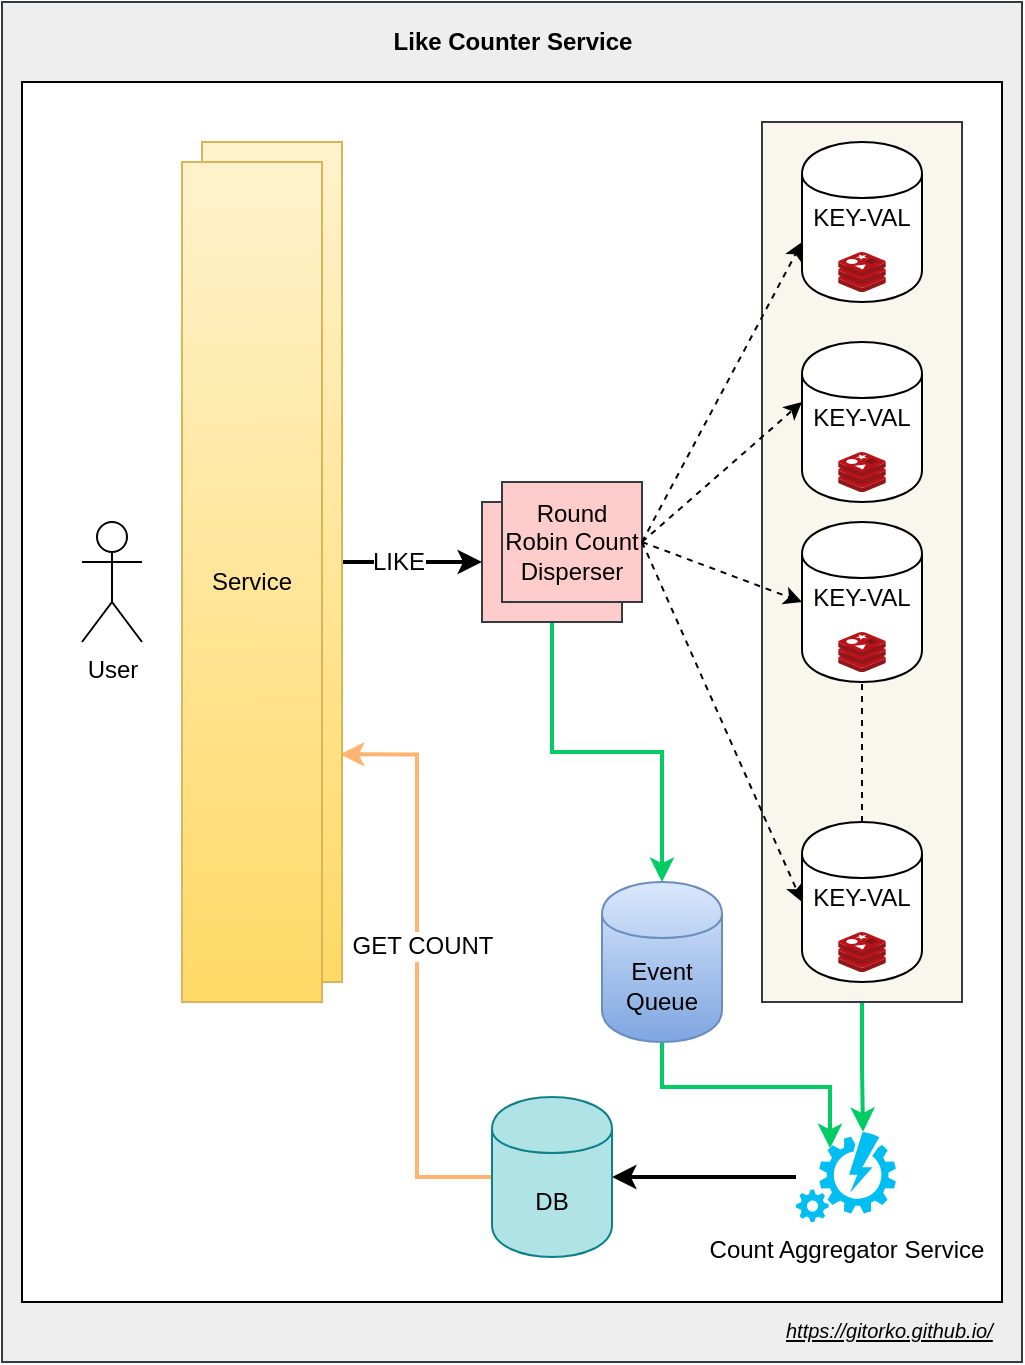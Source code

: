 <mxfile version="12.6.5" type="device"><diagram id="DrA5PquCs80kaGM3D-1s" name="Page-1"><mxGraphModel dx="1606" dy="2052" grid="1" gridSize="10" guides="1" tooltips="1" connect="1" arrows="1" fold="1" page="1" pageScale="1" pageWidth="500" pageHeight="1200" math="0" shadow="0"><root><mxCell id="0"/><mxCell id="1" parent="0"/><mxCell id="etvL9J5SQtRsxApmEyAv-33" value="" style="rounded=0;whiteSpace=wrap;html=1;fillColor=#eeeeee;strokeColor=#36393d;" parent="1" vertex="1"><mxGeometry x="-60" y="-60" width="510" height="680" as="geometry"/></mxCell><mxCell id="etvL9J5SQtRsxApmEyAv-32" value="" style="rounded=0;whiteSpace=wrap;html=1;" parent="1" vertex="1"><mxGeometry x="-50" y="-20" width="490" height="610" as="geometry"/></mxCell><mxCell id="jKXSTZnEmVuDdH75RjJ8-37" style="edgeStyle=orthogonalEdgeStyle;rounded=0;orthogonalLoop=1;jettySize=auto;html=1;exitX=0.5;exitY=1;exitDx=0;exitDy=0;entryX=0.67;entryY=0;entryDx=0;entryDy=0;entryPerimeter=0;startArrow=none;startFill=0;endArrow=classic;endFill=1;strokeColor=#00CC66;strokeWidth=2;" edge="1" parent="1" source="etvL9J5SQtRsxApmEyAv-12" target="etvL9J5SQtRsxApmEyAv-4"><mxGeometry relative="1" as="geometry"/></mxCell><mxCell id="etvL9J5SQtRsxApmEyAv-12" value="" style="rounded=0;whiteSpace=wrap;html=1;fillColor=#f9f7ed;strokeColor=#36393d;" parent="1" vertex="1"><mxGeometry x="320" width="100" height="440" as="geometry"/></mxCell><mxCell id="etvL9J5SQtRsxApmEyAv-3" value="User" style="shape=umlActor;verticalLabelPosition=bottom;labelBackgroundColor=#ffffff;verticalAlign=top;html=1;outlineConnect=0;" parent="1" vertex="1"><mxGeometry x="-20" y="200" width="30" height="60" as="geometry"/></mxCell><mxCell id="jKXSTZnEmVuDdH75RjJ8-28" style="edgeStyle=orthogonalEdgeStyle;rounded=0;orthogonalLoop=1;jettySize=auto;html=1;startArrow=none;startFill=0;endArrow=classic;endFill=1;strokeColor=#000000;strokeWidth=2;" edge="1" parent="1" source="etvL9J5SQtRsxApmEyAv-4" target="jKXSTZnEmVuDdH75RjJ8-21"><mxGeometry relative="1" as="geometry"/></mxCell><mxCell id="etvL9J5SQtRsxApmEyAv-4" value="Count Aggregator Service" style="verticalLabelPosition=bottom;html=1;verticalAlign=top;align=center;strokeColor=none;fillColor=#00BEF2;shape=mxgraph.azure.automation;pointerEvents=1;" parent="1" vertex="1"><mxGeometry x="337" y="505" width="50" height="45" as="geometry"/></mxCell><mxCell id="jKXSTZnEmVuDdH75RjJ8-26" style="edgeStyle=orthogonalEdgeStyle;rounded=0;orthogonalLoop=1;jettySize=auto;html=1;startArrow=none;startFill=0;endArrow=classic;endFill=1;strokeColor=#00CC66;strokeWidth=2;" edge="1" parent="1" source="etvL9J5SQtRsxApmEyAv-10" target="jKXSTZnEmVuDdH75RjJ8-22"><mxGeometry relative="1" as="geometry"/></mxCell><mxCell id="etvL9J5SQtRsxApmEyAv-10" value="" style="rounded=0;whiteSpace=wrap;html=1;fillColor=#ffcccc;strokeColor=#36393d;" parent="1" vertex="1"><mxGeometry x="180" y="190" width="70" height="60" as="geometry"/></mxCell><mxCell id="etvL9J5SQtRsxApmEyAv-17" value="" style="endArrow=none;dashed=1;html=1;entryX=0.5;entryY=1;entryDx=0;entryDy=0;exitX=0.5;exitY=0;exitDx=0;exitDy=0;" parent="1" edge="1"><mxGeometry width="50" height="50" relative="1" as="geometry"><mxPoint x="370" y="350" as="sourcePoint"/><mxPoint x="370" y="275" as="targetPoint"/></mxGeometry></mxCell><mxCell id="jKXSTZnEmVuDdH75RjJ8-18" style="edgeStyle=orthogonalEdgeStyle;rounded=0;orthogonalLoop=1;jettySize=auto;html=1;exitX=1;exitY=0.5;exitDx=0;exitDy=0;entryX=0;entryY=0.5;entryDx=0;entryDy=0;startArrow=none;startFill=0;endArrow=classic;endFill=1;strokeWidth=2;" edge="1" parent="1" source="etvL9J5SQtRsxApmEyAv-18" target="etvL9J5SQtRsxApmEyAv-10"><mxGeometry relative="1" as="geometry"/></mxCell><mxCell id="jKXSTZnEmVuDdH75RjJ8-24" value="LIKE" style="text;html=1;align=center;verticalAlign=middle;resizable=0;points=[];labelBackgroundColor=#ffffff;" vertex="1" connectable="0" parent="jKXSTZnEmVuDdH75RjJ8-18"><mxGeometry x="-0.2" relative="1" as="geometry"><mxPoint as="offset"/></mxGeometry></mxCell><mxCell id="jKXSTZnEmVuDdH75RjJ8-34" style="edgeStyle=orthogonalEdgeStyle;rounded=0;orthogonalLoop=1;jettySize=auto;html=1;entryX=0;entryY=0.5;entryDx=0;entryDy=0;startArrow=classic;startFill=1;endArrow=none;endFill=0;strokeColor=#FFB570;strokeWidth=2;exitX=0.986;exitY=0.729;exitDx=0;exitDy=0;exitPerimeter=0;" edge="1" parent="1" source="etvL9J5SQtRsxApmEyAv-18" target="jKXSTZnEmVuDdH75RjJ8-21"><mxGeometry relative="1" as="geometry"/></mxCell><mxCell id="jKXSTZnEmVuDdH75RjJ8-35" value="GET COUNT" style="text;html=1;align=center;verticalAlign=middle;resizable=0;points=[];labelBackgroundColor=#ffffff;" vertex="1" connectable="0" parent="jKXSTZnEmVuDdH75RjJ8-34"><mxGeometry x="-0.065" y="2" relative="1" as="geometry"><mxPoint as="offset"/></mxGeometry></mxCell><mxCell id="etvL9J5SQtRsxApmEyAv-18" value="Service" style="rounded=0;whiteSpace=wrap;html=1;gradientColor=#ffd966;fillColor=#fff2cc;strokeColor=#d6b656;" parent="1" vertex="1"><mxGeometry x="40" y="10" width="70" height="420" as="geometry"/></mxCell><mxCell id="etvL9J5SQtRsxApmEyAv-22" value="Round Robin Count Disperser" style="rounded=0;whiteSpace=wrap;html=1;fillColor=#ffcccc;strokeColor=#36393d;" parent="1" vertex="1"><mxGeometry x="190" y="180" width="70" height="60" as="geometry"/></mxCell><mxCell id="etvL9J5SQtRsxApmEyAv-34" value="Like Counter Service" style="text;html=1;strokeColor=none;fillColor=none;align=center;verticalAlign=middle;whiteSpace=wrap;rounded=0;fontStyle=1" parent="1" vertex="1"><mxGeometry x="117.5" y="-50" width="155" height="20" as="geometry"/></mxCell><mxCell id="jKXSTZnEmVuDdH75RjJ8-1" value="" style="endArrow=classic;html=1;entryX=0;entryY=0.625;entryDx=0;entryDy=0;entryPerimeter=0;exitX=1;exitY=0.5;exitDx=0;exitDy=0;dashed=1;" edge="1" parent="1" source="etvL9J5SQtRsxApmEyAv-22" target="etvL9J5SQtRsxApmEyAv-1"><mxGeometry width="50" height="50" relative="1" as="geometry"><mxPoint x="270" y="210" as="sourcePoint"/><mxPoint x="320" y="160" as="targetPoint"/></mxGeometry></mxCell><mxCell id="jKXSTZnEmVuDdH75RjJ8-3" value="" style="endArrow=classic;html=1;entryX=0;entryY=0.5;entryDx=0;entryDy=0;exitX=1;exitY=0.5;exitDx=0;exitDy=0;dashed=1;" edge="1" parent="1" source="etvL9J5SQtRsxApmEyAv-22"><mxGeometry width="50" height="50" relative="1" as="geometry"><mxPoint x="270" y="220" as="sourcePoint"/><mxPoint x="340" y="140" as="targetPoint"/></mxGeometry></mxCell><mxCell id="jKXSTZnEmVuDdH75RjJ8-4" value="" style="group" vertex="1" connectable="0" parent="1"><mxGeometry x="340" y="10" width="60" height="80" as="geometry"/></mxCell><mxCell id="etvL9J5SQtRsxApmEyAv-1" value="KEY-VAL&lt;br&gt;&lt;br&gt;&lt;br&gt;" style="shape=cylinder;whiteSpace=wrap;html=1;boundedLbl=1;backgroundOutline=1;" parent="jKXSTZnEmVuDdH75RjJ8-4" vertex="1"><mxGeometry width="60" height="80" as="geometry"/></mxCell><mxCell id="ovw5f_CwWsy-an5z-Rsf-1" value="" style="aspect=fixed;html=1;points=[];align=center;image;fontSize=12;image=img/lib/mscae/Cache_Redis_Product.svg;" parent="jKXSTZnEmVuDdH75RjJ8-4" vertex="1"><mxGeometry x="18.09" y="55" width="23.82" height="20" as="geometry"/></mxCell><mxCell id="jKXSTZnEmVuDdH75RjJ8-5" value="" style="group" vertex="1" connectable="0" parent="1"><mxGeometry x="340" y="110" width="60" height="80" as="geometry"/></mxCell><mxCell id="jKXSTZnEmVuDdH75RjJ8-6" value="KEY-VAL&lt;br&gt;&lt;br&gt;&lt;br&gt;" style="shape=cylinder;whiteSpace=wrap;html=1;boundedLbl=1;backgroundOutline=1;" vertex="1" parent="jKXSTZnEmVuDdH75RjJ8-5"><mxGeometry width="60" height="80" as="geometry"/></mxCell><mxCell id="jKXSTZnEmVuDdH75RjJ8-7" value="" style="aspect=fixed;html=1;points=[];align=center;image;fontSize=12;image=img/lib/mscae/Cache_Redis_Product.svg;" vertex="1" parent="jKXSTZnEmVuDdH75RjJ8-5"><mxGeometry x="18.09" y="55" width="23.82" height="20" as="geometry"/></mxCell><mxCell id="jKXSTZnEmVuDdH75RjJ8-8" value="" style="group" vertex="1" connectable="0" parent="1"><mxGeometry x="340" y="200" width="60" height="80" as="geometry"/></mxCell><mxCell id="jKXSTZnEmVuDdH75RjJ8-9" value="KEY-VAL&lt;br&gt;&lt;br&gt;&lt;br&gt;" style="shape=cylinder;whiteSpace=wrap;html=1;boundedLbl=1;backgroundOutline=1;" vertex="1" parent="jKXSTZnEmVuDdH75RjJ8-8"><mxGeometry width="60" height="80" as="geometry"/></mxCell><mxCell id="jKXSTZnEmVuDdH75RjJ8-10" value="" style="aspect=fixed;html=1;points=[];align=center;image;fontSize=12;image=img/lib/mscae/Cache_Redis_Product.svg;" vertex="1" parent="jKXSTZnEmVuDdH75RjJ8-8"><mxGeometry x="18.09" y="55" width="23.82" height="20" as="geometry"/></mxCell><mxCell id="jKXSTZnEmVuDdH75RjJ8-11" value="" style="endArrow=classic;html=1;entryX=0;entryY=0.5;entryDx=0;entryDy=0;exitX=1;exitY=0.5;exitDx=0;exitDy=0;dashed=1;" edge="1" parent="1" source="etvL9J5SQtRsxApmEyAv-22" target="jKXSTZnEmVuDdH75RjJ8-9"><mxGeometry width="50" height="50" relative="1" as="geometry"><mxPoint x="270" y="220" as="sourcePoint"/><mxPoint x="350" y="150" as="targetPoint"/></mxGeometry></mxCell><mxCell id="jKXSTZnEmVuDdH75RjJ8-12" value="" style="endArrow=classic;html=1;entryX=0;entryY=0.5;entryDx=0;entryDy=0;dashed=1;" edge="1" parent="1"><mxGeometry width="50" height="50" relative="1" as="geometry"><mxPoint x="260" y="210" as="sourcePoint"/><mxPoint x="340" y="390" as="targetPoint"/></mxGeometry></mxCell><mxCell id="jKXSTZnEmVuDdH75RjJ8-13" value="" style="group" vertex="1" connectable="0" parent="1"><mxGeometry x="340" y="350" width="60" height="80" as="geometry"/></mxCell><mxCell id="jKXSTZnEmVuDdH75RjJ8-14" value="KEY-VAL&lt;br&gt;&lt;br&gt;&lt;br&gt;" style="shape=cylinder;whiteSpace=wrap;html=1;boundedLbl=1;backgroundOutline=1;" vertex="1" parent="jKXSTZnEmVuDdH75RjJ8-13"><mxGeometry width="60" height="80" as="geometry"/></mxCell><mxCell id="jKXSTZnEmVuDdH75RjJ8-15" value="" style="aspect=fixed;html=1;points=[];align=center;image;fontSize=12;image=img/lib/mscae/Cache_Redis_Product.svg;" vertex="1" parent="jKXSTZnEmVuDdH75RjJ8-13"><mxGeometry x="18.09" y="55" width="23.82" height="20" as="geometry"/></mxCell><mxCell id="jKXSTZnEmVuDdH75RjJ8-21" value="DB" style="shape=cylinder;whiteSpace=wrap;html=1;boundedLbl=1;backgroundOutline=1;fillColor=#b0e3e6;strokeColor=#0e8088;" vertex="1" parent="1"><mxGeometry x="185" y="487.5" width="60" height="80" as="geometry"/></mxCell><mxCell id="jKXSTZnEmVuDdH75RjJ8-36" style="edgeStyle=orthogonalEdgeStyle;rounded=0;orthogonalLoop=1;jettySize=auto;html=1;exitX=0.5;exitY=1;exitDx=0;exitDy=0;entryX=0.34;entryY=0.18;entryDx=0;entryDy=0;entryPerimeter=0;startArrow=none;startFill=0;endArrow=classic;endFill=1;strokeColor=#00CC66;strokeWidth=2;" edge="1" parent="1" source="jKXSTZnEmVuDdH75RjJ8-22" target="etvL9J5SQtRsxApmEyAv-4"><mxGeometry relative="1" as="geometry"/></mxCell><mxCell id="jKXSTZnEmVuDdH75RjJ8-22" value="Event Queue" style="shape=cylinder;whiteSpace=wrap;html=1;boundedLbl=1;backgroundOutline=1;fillColor=#dae8fc;strokeColor=#6c8ebf;gradientColor=#7ea6e0;" vertex="1" parent="1"><mxGeometry x="240" y="380" width="60" height="80" as="geometry"/></mxCell><UserObject label="&lt;i&gt;&lt;u&gt;&lt;font style=&quot;font-size: 10px&quot;&gt;https://gitorko.github.io/&lt;/font&gt;&lt;/u&gt;&lt;/i&gt;" link="https://gitorko.github.io/" id="jKXSTZnEmVuDdH75RjJ8-30"><mxCell style="text;html=1;" vertex="1" parent="1"><mxGeometry x="330" y="590" width="110" height="30" as="geometry"/></mxCell></UserObject><mxCell id="jKXSTZnEmVuDdH75RjJ8-31" value="Service" style="rounded=0;whiteSpace=wrap;html=1;gradientColor=#ffd966;fillColor=#fff2cc;strokeColor=#d6b656;" vertex="1" parent="1"><mxGeometry x="30" y="20" width="70" height="420" as="geometry"/></mxCell></root></mxGraphModel></diagram></mxfile>